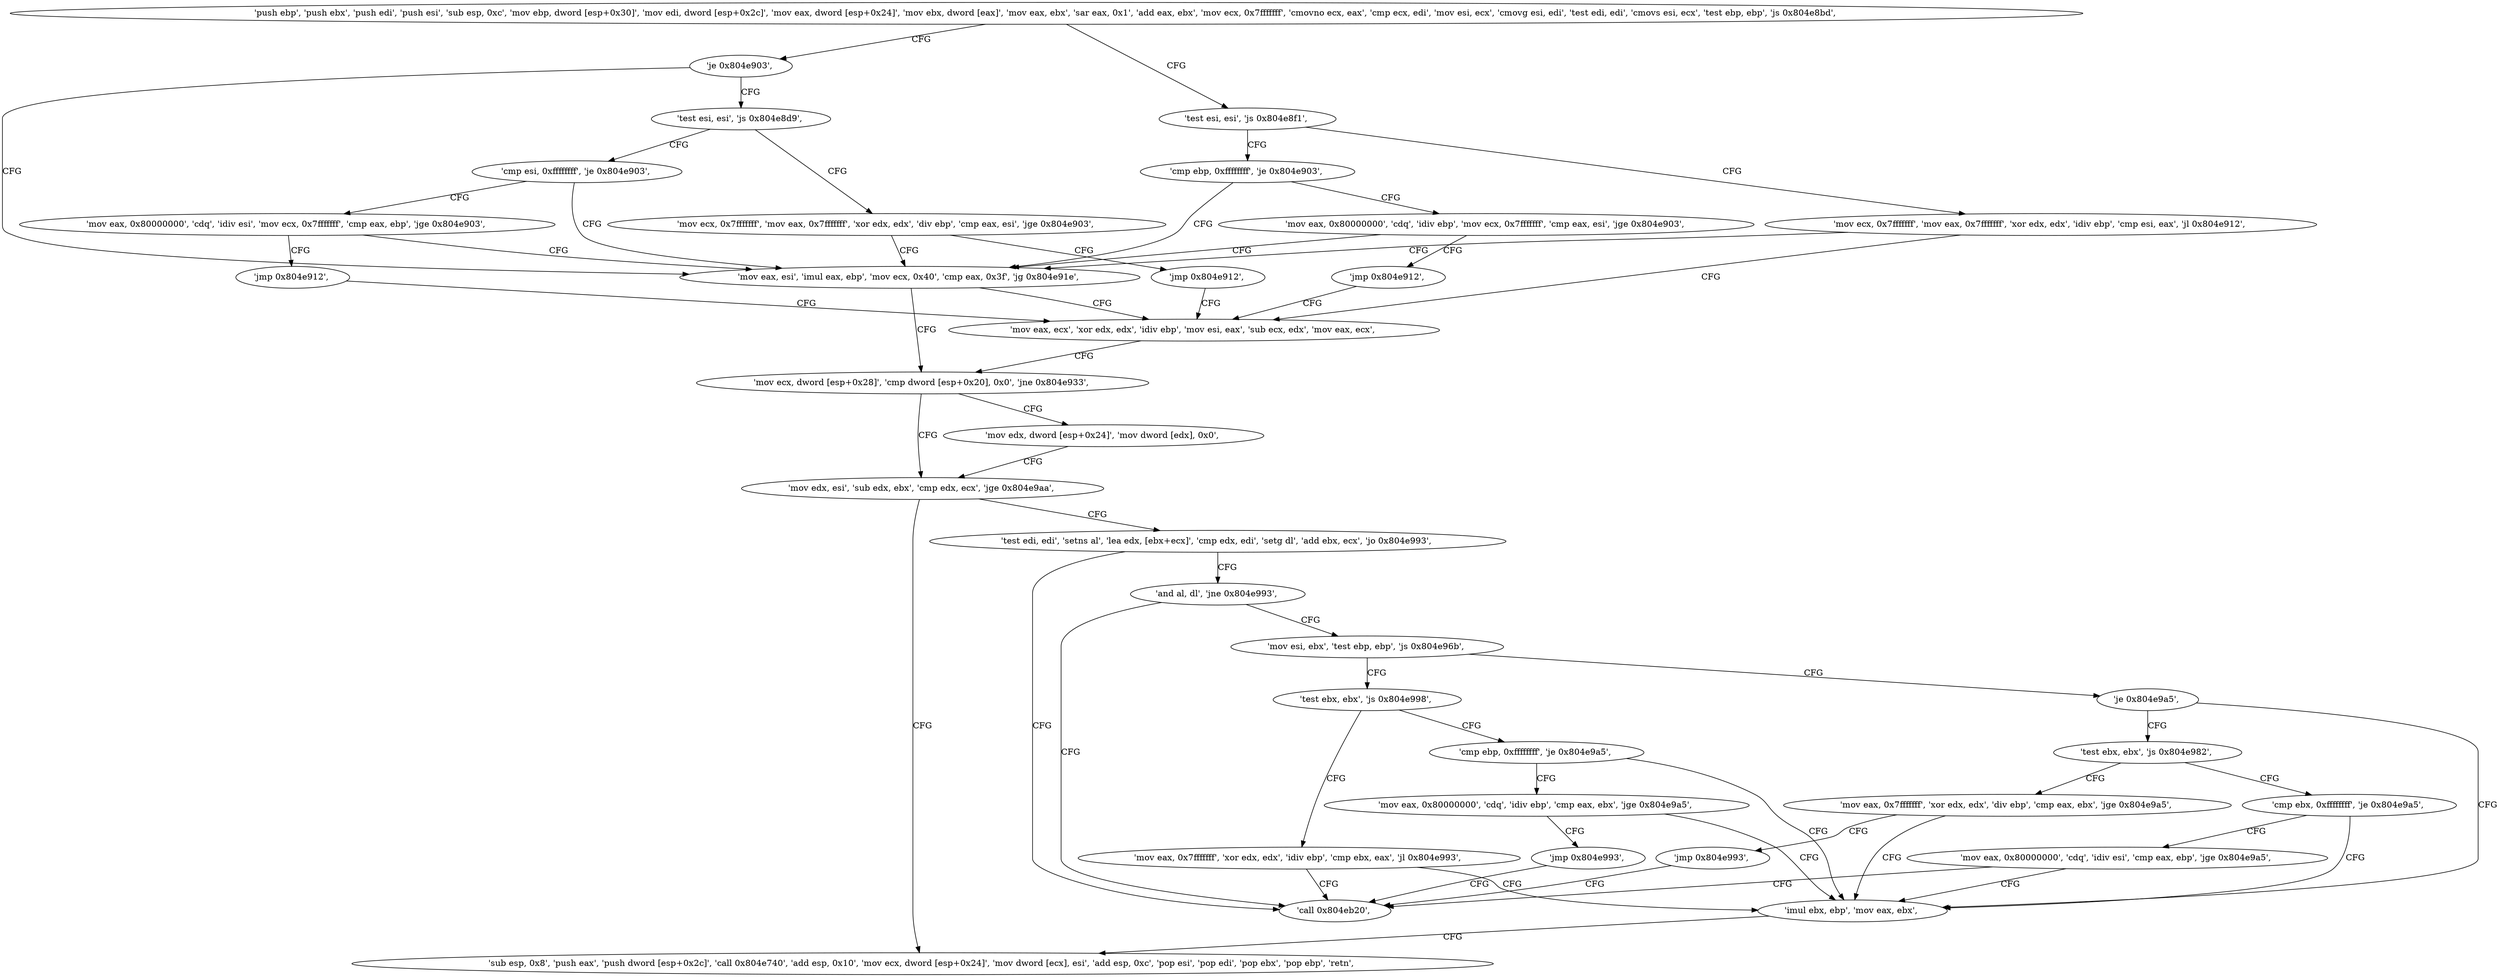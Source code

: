 digraph "func" {
"134539376" [label = "'push ebp', 'push ebx', 'push edi', 'push esi', 'sub esp, 0xc', 'mov ebp, dword [esp+0x30]', 'mov edi, dword [esp+0x2c]', 'mov eax, dword [esp+0x24]', 'mov ebx, dword [eax]', 'mov eax, ebx', 'sar eax, 0x1', 'add eax, ebx', 'mov ecx, 0x7fffffff', 'cmovno ecx, eax', 'cmp ecx, edi', 'mov esi, ecx', 'cmovg esi, edi', 'test edi, edi', 'cmovs esi, ecx', 'test ebp, ebp', 'js 0x804e8bd', " ]
"134539453" [label = "'test esi, esi', 'js 0x804e8f1', " ]
"134539427" [label = "'je 0x804e903', " ]
"134539505" [label = "'mov ecx, 0x7fffffff', 'mov eax, 0x7fffffff', 'xor edx, edx', 'idiv ebp', 'cmp esi, eax', 'jl 0x804e912', " ]
"134539457" [label = "'cmp ebp, 0xffffffff', 'je 0x804e903', " ]
"134539523" [label = "'mov eax, esi', 'imul eax, ebp', 'mov ecx, 0x40', 'cmp eax, 0x3f', 'jg 0x804e91e', " ]
"134539429" [label = "'test esi, esi', 'js 0x804e8d9', " ]
"134539538" [label = "'mov eax, ecx', 'xor edx, edx', 'idiv ebp', 'mov esi, eax', 'sub ecx, edx', 'mov eax, ecx', " ]
"134539462" [label = "'mov eax, 0x80000000', 'cdq', 'idiv ebp', 'mov ecx, 0x7fffffff', 'cmp eax, esi', 'jge 0x804e903', " ]
"134539550" [label = "'mov ecx, dword [esp+0x28]', 'cmp dword [esp+0x20], 0x0', 'jne 0x804e933', " ]
"134539481" [label = "'cmp esi, 0xffffffff', 'je 0x804e903', " ]
"134539433" [label = "'mov ecx, 0x7fffffff', 'mov eax, 0x7fffffff', 'xor edx, edx', 'div ebp', 'cmp eax, esi', 'jge 0x804e903', " ]
"134539479" [label = "'jmp 0x804e912', " ]
"134539571" [label = "'mov edx, esi', 'sub edx, ebx', 'cmp edx, ecx', 'jge 0x804e9aa', " ]
"134539561" [label = "'mov edx, dword [esp+0x24]', 'mov dword [edx], 0x0', " ]
"134539486" [label = "'mov eax, 0x80000000', 'cdq', 'idiv esi', 'mov ecx, 0x7fffffff', 'cmp eax, ebp', 'jge 0x804e903', " ]
"134539451" [label = "'jmp 0x804e912', " ]
"134539690" [label = "'sub esp, 0x8', 'push eax', 'push dword [esp+0x2c]', 'call 0x804e740', 'add esp, 0x10', 'mov ecx, dword [esp+0x24]', 'mov dword [ecx], esi', 'add esp, 0xc', 'pop esi', 'pop edi', 'pop ebx', 'pop ebp', 'retn', " ]
"134539579" [label = "'test edi, edi', 'setns al', 'lea edx, [ebx+ecx]', 'cmp edx, edi', 'setg dl', 'add ebx, ecx', 'jo 0x804e993', " ]
"134539503" [label = "'jmp 0x804e912', " ]
"134539667" [label = "'call 0x804eb20', " ]
"134539596" [label = "'and al, dl', 'jne 0x804e993', " ]
"134539600" [label = "'mov esi, ebx', 'test ebp, ebp', 'js 0x804e96b', " ]
"134539627" [label = "'test ebx, ebx', 'js 0x804e998', " ]
"134539606" [label = "'je 0x804e9a5', " ]
"134539672" [label = "'mov eax, 0x7fffffff', 'xor edx, edx', 'idiv ebp', 'cmp ebx, eax', 'jl 0x804e993', " ]
"134539631" [label = "'cmp ebp, 0xffffffff', 'je 0x804e9a5', " ]
"134539685" [label = "'imul ebx, ebp', 'mov eax, ebx', " ]
"134539608" [label = "'test ebx, ebx', 'js 0x804e982', " ]
"134539636" [label = "'mov eax, 0x80000000', 'cdq', 'idiv ebp', 'cmp eax, ebx', 'jge 0x804e9a5', " ]
"134539650" [label = "'cmp ebx, 0xffffffff', 'je 0x804e9a5', " ]
"134539612" [label = "'mov eax, 0x7fffffff', 'xor edx, edx', 'div ebp', 'cmp eax, ebx', 'jge 0x804e9a5', " ]
"134539648" [label = "'jmp 0x804e993', " ]
"134539655" [label = "'mov eax, 0x80000000', 'cdq', 'idiv esi', 'cmp eax, ebp', 'jge 0x804e9a5', " ]
"134539625" [label = "'jmp 0x804e993', " ]
"134539376" -> "134539453" [ label = "CFG" ]
"134539376" -> "134539427" [ label = "CFG" ]
"134539453" -> "134539505" [ label = "CFG" ]
"134539453" -> "134539457" [ label = "CFG" ]
"134539427" -> "134539523" [ label = "CFG" ]
"134539427" -> "134539429" [ label = "CFG" ]
"134539505" -> "134539538" [ label = "CFG" ]
"134539505" -> "134539523" [ label = "CFG" ]
"134539457" -> "134539523" [ label = "CFG" ]
"134539457" -> "134539462" [ label = "CFG" ]
"134539523" -> "134539550" [ label = "CFG" ]
"134539523" -> "134539538" [ label = "CFG" ]
"134539429" -> "134539481" [ label = "CFG" ]
"134539429" -> "134539433" [ label = "CFG" ]
"134539538" -> "134539550" [ label = "CFG" ]
"134539462" -> "134539523" [ label = "CFG" ]
"134539462" -> "134539479" [ label = "CFG" ]
"134539550" -> "134539571" [ label = "CFG" ]
"134539550" -> "134539561" [ label = "CFG" ]
"134539481" -> "134539523" [ label = "CFG" ]
"134539481" -> "134539486" [ label = "CFG" ]
"134539433" -> "134539523" [ label = "CFG" ]
"134539433" -> "134539451" [ label = "CFG" ]
"134539479" -> "134539538" [ label = "CFG" ]
"134539571" -> "134539690" [ label = "CFG" ]
"134539571" -> "134539579" [ label = "CFG" ]
"134539561" -> "134539571" [ label = "CFG" ]
"134539486" -> "134539523" [ label = "CFG" ]
"134539486" -> "134539503" [ label = "CFG" ]
"134539451" -> "134539538" [ label = "CFG" ]
"134539579" -> "134539667" [ label = "CFG" ]
"134539579" -> "134539596" [ label = "CFG" ]
"134539503" -> "134539538" [ label = "CFG" ]
"134539596" -> "134539667" [ label = "CFG" ]
"134539596" -> "134539600" [ label = "CFG" ]
"134539600" -> "134539627" [ label = "CFG" ]
"134539600" -> "134539606" [ label = "CFG" ]
"134539627" -> "134539672" [ label = "CFG" ]
"134539627" -> "134539631" [ label = "CFG" ]
"134539606" -> "134539685" [ label = "CFG" ]
"134539606" -> "134539608" [ label = "CFG" ]
"134539672" -> "134539667" [ label = "CFG" ]
"134539672" -> "134539685" [ label = "CFG" ]
"134539631" -> "134539685" [ label = "CFG" ]
"134539631" -> "134539636" [ label = "CFG" ]
"134539685" -> "134539690" [ label = "CFG" ]
"134539608" -> "134539650" [ label = "CFG" ]
"134539608" -> "134539612" [ label = "CFG" ]
"134539636" -> "134539685" [ label = "CFG" ]
"134539636" -> "134539648" [ label = "CFG" ]
"134539650" -> "134539685" [ label = "CFG" ]
"134539650" -> "134539655" [ label = "CFG" ]
"134539612" -> "134539685" [ label = "CFG" ]
"134539612" -> "134539625" [ label = "CFG" ]
"134539648" -> "134539667" [ label = "CFG" ]
"134539655" -> "134539685" [ label = "CFG" ]
"134539655" -> "134539667" [ label = "CFG" ]
"134539625" -> "134539667" [ label = "CFG" ]
}
